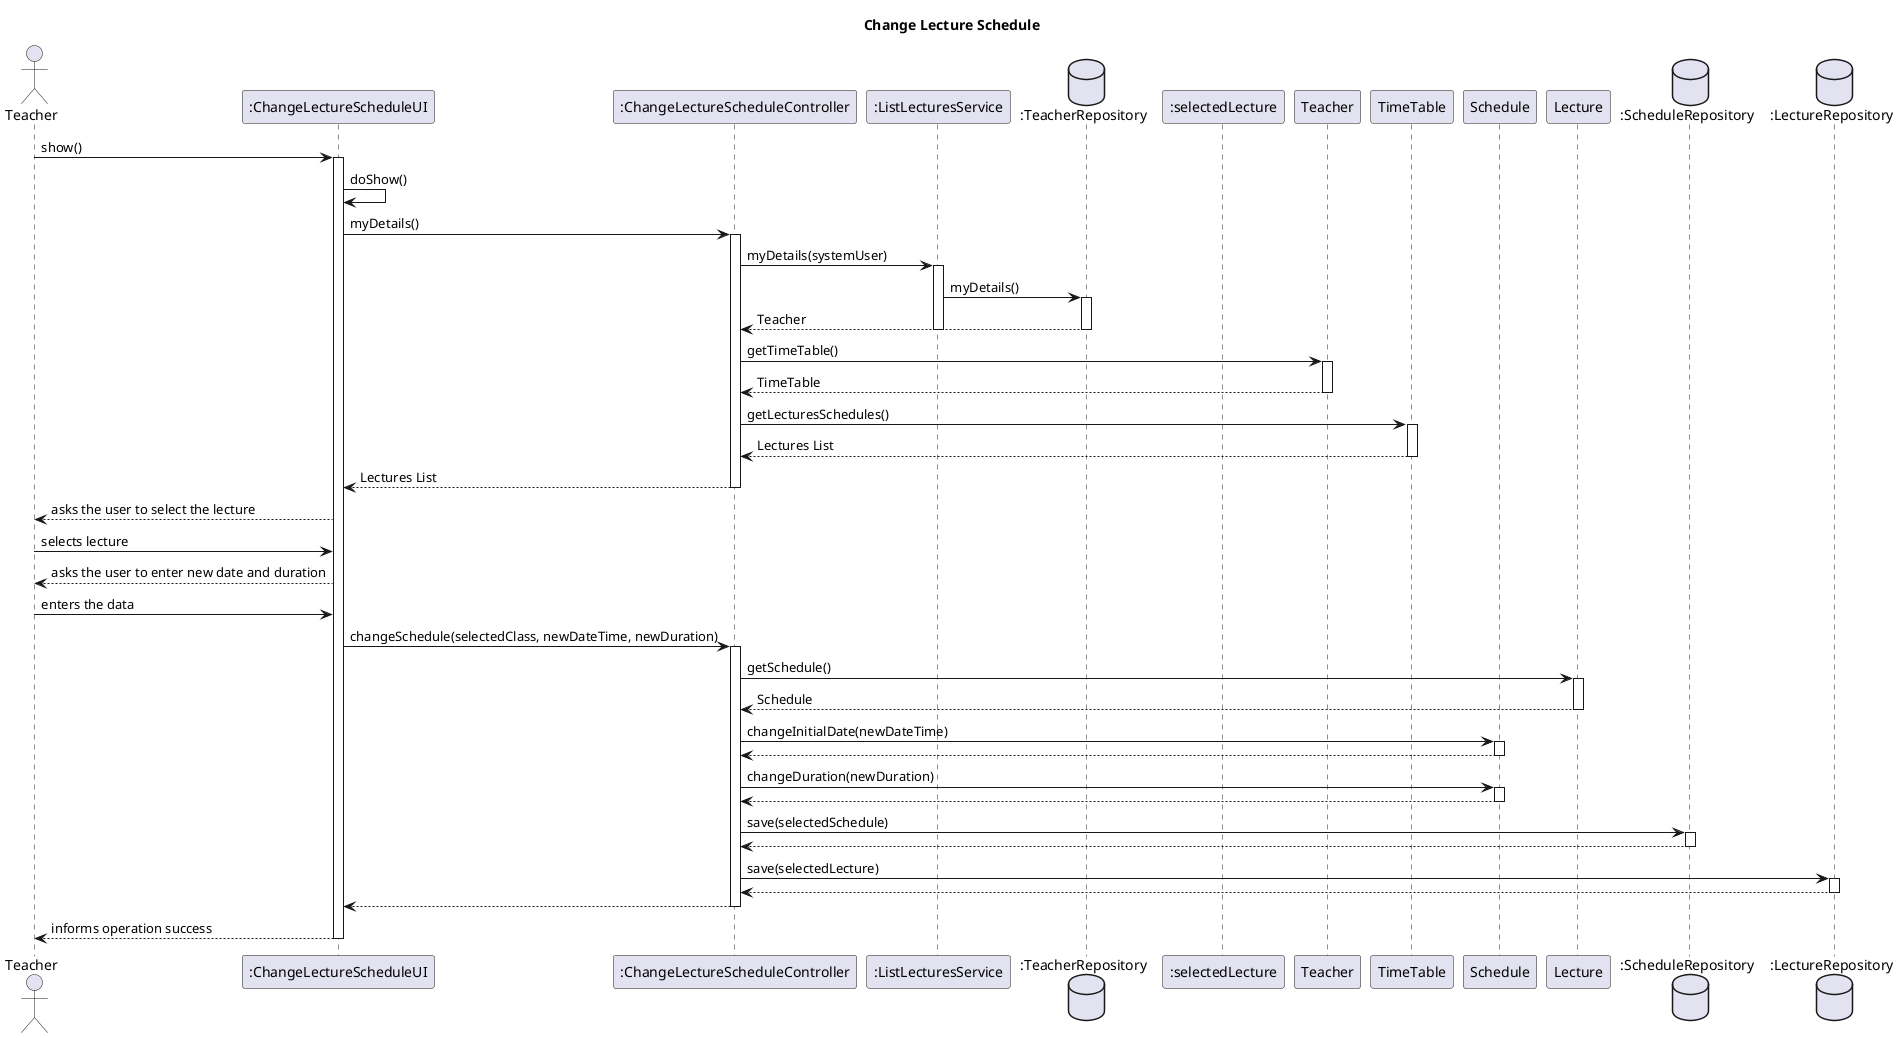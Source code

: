 @startuml

title Change Lecture Schedule

actor Teacher as usr
participant ":ChangeLectureScheduleUI" as ui
participant ":ChangeLectureScheduleController" as ctr
participant ":ListLecturesService" as svc
database ":TeacherRepository" as tr
participant ":selectedLecture" as sl
participant Teacher
participant TimeTable
participant Schedule
participant Lecture
database ":ScheduleRepository" as sr
database ":LectureRepository" as lr

usr -> ui : show()
activate ui
ui -> ui : doShow()
ui -> ctr : myDetails()
activate ctr
ctr -> svc : myDetails(systemUser)
activate svc
svc -> tr : myDetails()
activate tr
tr --> ctr : Teacher
deactivate tr
deactivate svc
ctr -> Teacher : getTimeTable()
activate Teacher
Teacher --> ctr : TimeTable
deactivate Teacher
ctr ->  TimeTable : getLecturesSchedules()
activate TimeTable
TimeTable --> ctr : Lectures List
deactivate TimeTable
ctr --> ui : Lectures List
deactivate ctr
ui --> usr : asks the user to select the lecture
usr -> ui : selects lecture
ui --> usr : asks the user to enter new date and duration
usr -> ui : enters the data
ui -> ctr : changeSchedule(selectedClass, newDateTime, newDuration)
activate ctr
ctr -> Lecture : getSchedule()
activate Lecture
Lecture --> ctr : Schedule
deactivate Lecture
ctr -> Schedule : changeInitialDate(newDateTime)
activate Schedule
Schedule --> ctr
deactivate Schedule
ctr -> Schedule : changeDuration(newDuration)
activate Schedule
Schedule --> ctr
deactivate Schedule
ctr -> sr : save(selectedSchedule)
activate sr
sr --> ctr
deactivate sr
ctr -> lr : save(selectedLecture)
activate lr
lr --> ctr
deactivate lr
ctr --> ui
deactivate ctr
ui --> usr : informs operation success
deactivate ui

@enduml